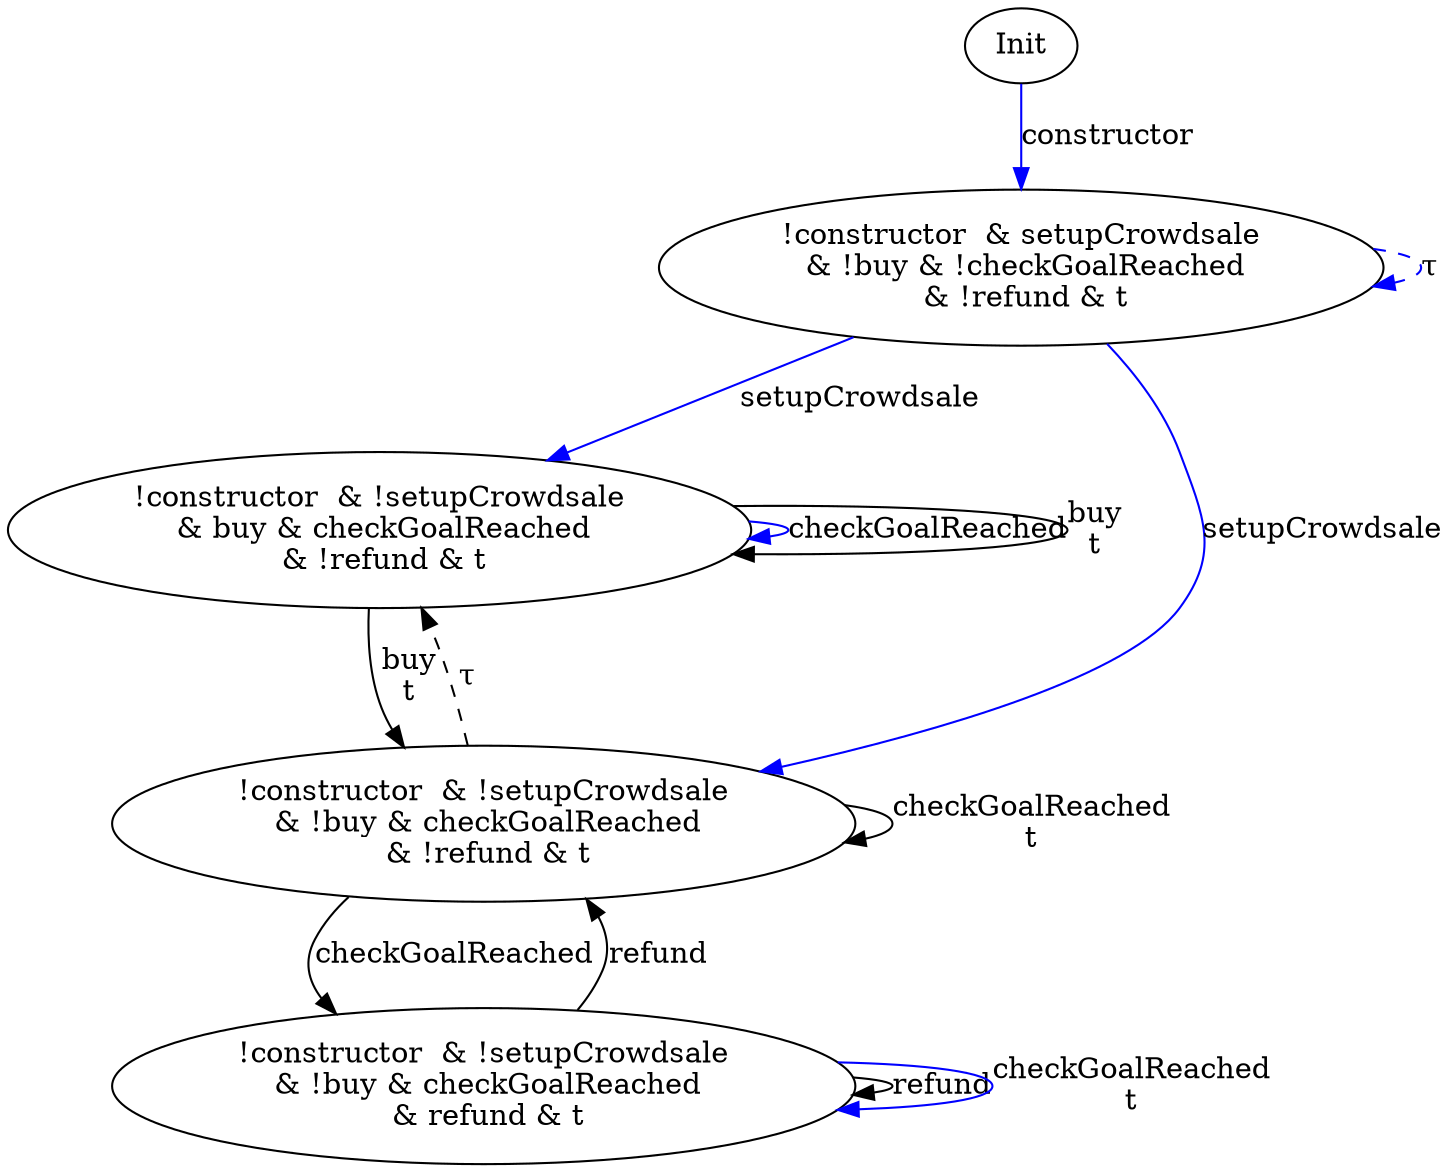 digraph {
S00 [label="Init"]
S23 [label="!constructor  & !setupCrowdsale\n & !buy & checkGoalReached\n & refund & t\n"]
S25 [label="!constructor  & !setupCrowdsale\n & buy & checkGoalReached\n & !refund & t\n"]
S44 [label="!constructor  & !setupCrowdsale\n & !buy & checkGoalReached\n & !refund & t\n"]
S49 [label="!constructor  & setupCrowdsale\n & !buy & !checkGoalReached\n & !refund & t\n"]

S23->S23 [label="refund", style="", color="black"]
S23->S23 [label="checkGoalReached\nt", style="", color="blue"]
S23->S44 [label="refund", style="", color="black"]
S44->S23 [label="checkGoalReached", style="", color="black"]
S00->S49 [label="constructor", style="", color="blue"]
S49->S44 [label="setupCrowdsale", style="", color="blue"]
S25->S25 [label="checkGoalReached", style="", color="blue"]
S44->S44 [label="checkGoalReached\nt", style="", color="black"]
S25->S44 [label="buy\nt", style="", color="black"]
S25->S25 [label="buy\nt", style="", color="black"]
S49->S25 [label="setupCrowdsale", style="", color="blue"]
S44->S25 [label="τ", style="dashed", color="black"]
S49->S49 [label="τ", style="dashed", color="blue"]
}
